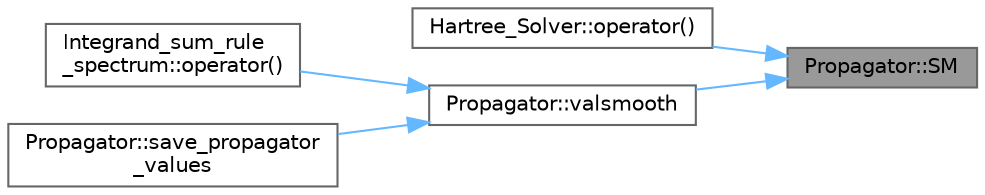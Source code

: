 digraph "Propagator::SM"
{
 // INTERACTIVE_SVG=YES
 // LATEX_PDF_SIZE
  bgcolor="transparent";
  edge [fontname=Helvetica,fontsize=10,labelfontname=Helvetica,labelfontsize=10];
  node [fontname=Helvetica,fontsize=10,shape=box,height=0.2,width=0.4];
  rankdir="RL";
  Node1 [id="Node000001",label="Propagator::SM",height=0.2,width=0.4,color="gray40", fillcolor="grey60", style="filled", fontcolor="black",tooltip=" "];
  Node1 -> Node2 [id="edge1_Node000001_Node000002",dir="back",color="steelblue1",style="solid",tooltip=" "];
  Node2 [id="Node000002",label="Hartree_Solver::operator()",height=0.2,width=0.4,color="grey40", fillcolor="white", style="filled",URL="$d2/d75/classHartree__Solver.html#a6a8890e00ddebaf50cd2c2a985e9c361",tooltip=" "];
  Node1 -> Node3 [id="edge2_Node000001_Node000003",dir="back",color="steelblue1",style="solid",tooltip=" "];
  Node3 [id="Node000003",label="Propagator::valsmooth",height=0.2,width=0.4,color="grey40", fillcolor="white", style="filled",URL="$d2/d34/classPropagator.html#a4cb4d8dd3bc37a818c67d7e2859fe631",tooltip=" "];
  Node3 -> Node4 [id="edge3_Node000003_Node000004",dir="back",color="steelblue1",style="solid",tooltip=" "];
  Node4 [id="Node000004",label="Integrand_sum_rule\l_spectrum::operator()",height=0.2,width=0.4,color="grey40", fillcolor="white", style="filled",URL="$df/db3/classIntegrand__sum__rule__spectrum.html#a9617ccc54433c850c01db0451af83351",tooltip=" "];
  Node3 -> Node5 [id="edge4_Node000003_Node000005",dir="back",color="steelblue1",style="solid",tooltip=" "];
  Node5 [id="Node000005",label="Propagator::save_propagator\l_values",height=0.2,width=0.4,color="grey40", fillcolor="white", style="filled",URL="$d2/d34/classPropagator.html#ac839deb3d533ad677354d0ef15342a72",tooltip=" "];
}
